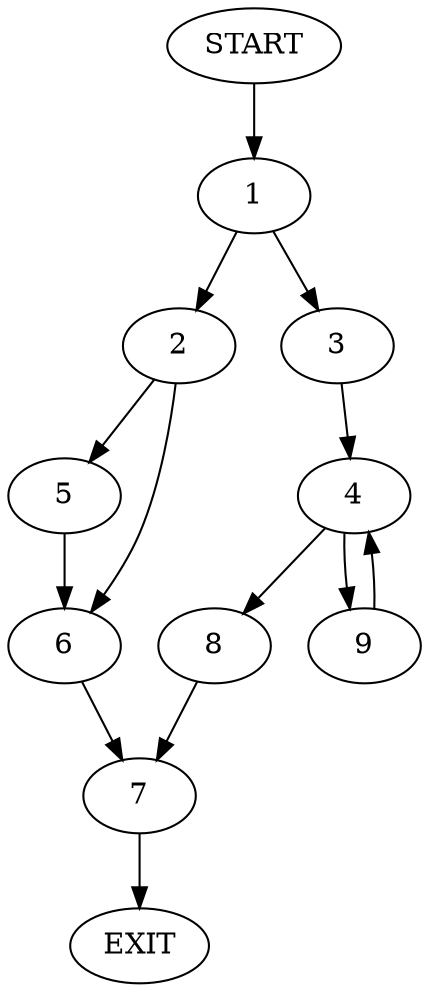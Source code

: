 digraph {
0 [label="START"]
10 [label="EXIT"]
0 -> 1
1 -> 2
1 -> 3
3 -> 4
2 -> 5
2 -> 6
5 -> 6
6 -> 7
7 -> 10
4 -> 8
4 -> 9
8 -> 7
9 -> 4
}
